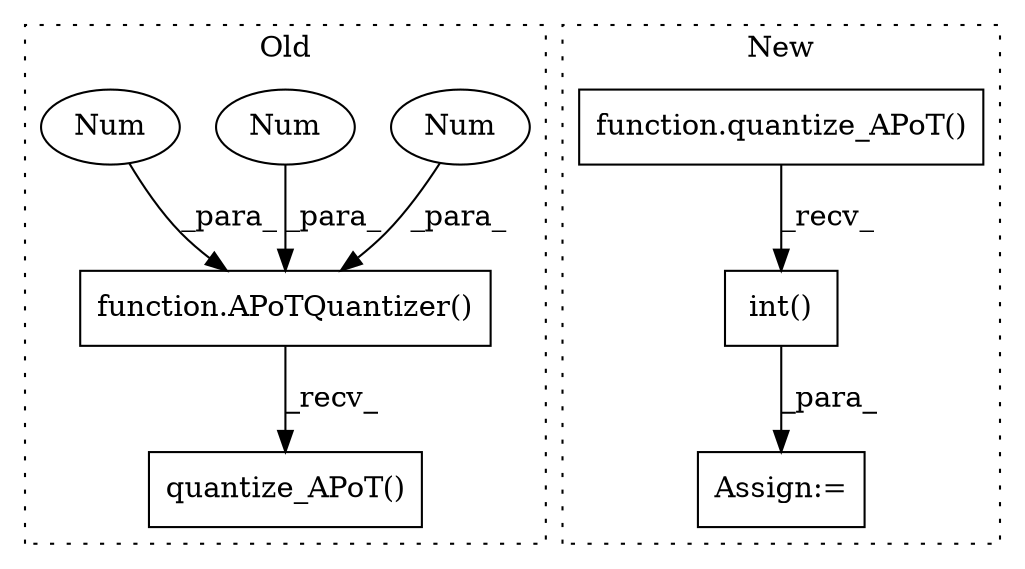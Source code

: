 digraph G {
subgraph cluster0 {
1 [label="function.APoTQuantizer()" a="75" s="4749,4779" l="14,1" shape="box"];
4 [label="Num" a="76" s="4763" l="1" shape="ellipse"];
5 [label="Num" a="76" s="4766" l="1" shape="ellipse"];
6 [label="quantize_APoT()" a="75" s="4955" l="59" shape="box"];
7 [label="Num" a="76" s="4769" l="3" shape="ellipse"];
label = "Old";
style="dotted";
}
subgraph cluster1 {
2 [label="int()" a="75" s="7555" l="21" shape="box"];
3 [label="function.quantize_APoT()" a="75" s="7254" l="282" shape="box"];
8 [label="Assign:=" a="68" s="7552" l="3" shape="box"];
label = "New";
style="dotted";
}
1 -> 6 [label="_recv_"];
2 -> 8 [label="_para_"];
3 -> 2 [label="_recv_"];
4 -> 1 [label="_para_"];
5 -> 1 [label="_para_"];
7 -> 1 [label="_para_"];
}